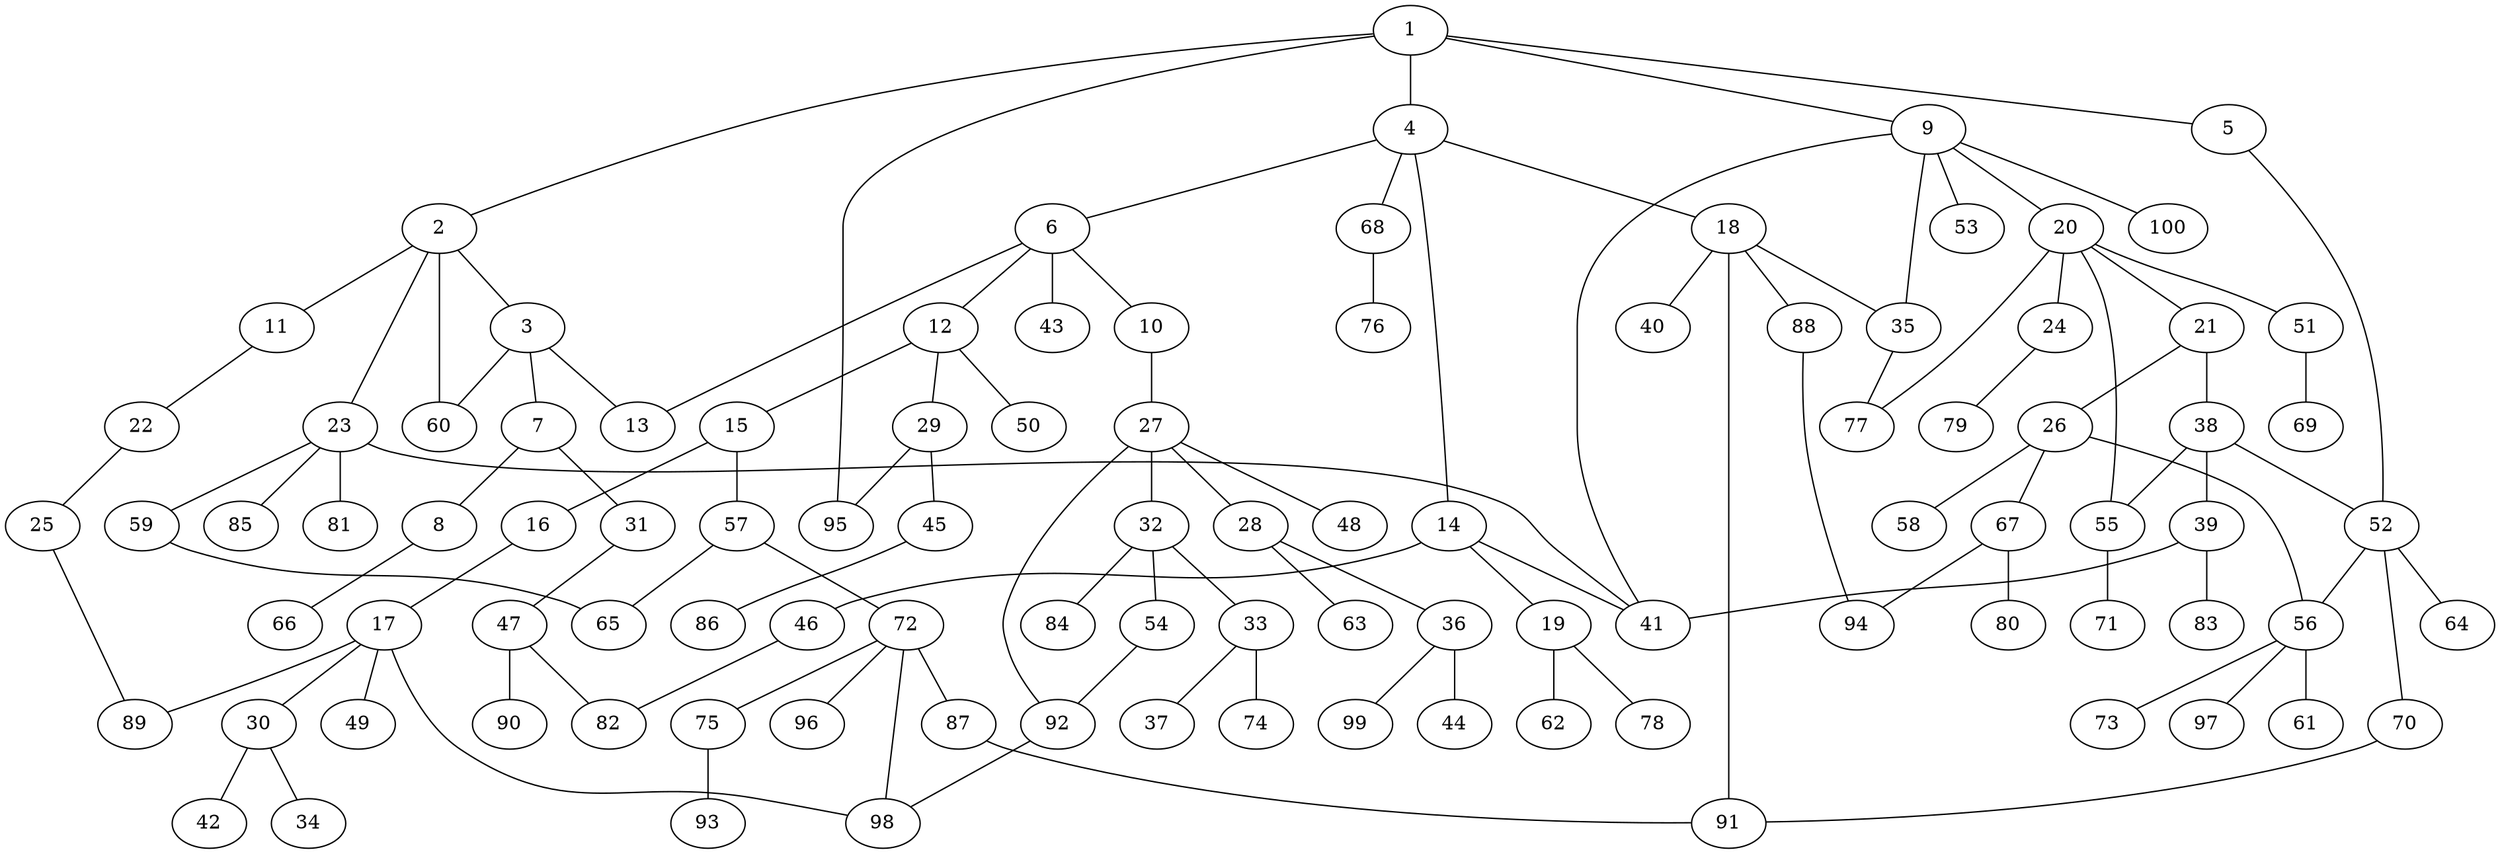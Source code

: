 graph graphname {1--2
1--4
1--5
1--9
1--95
2--3
2--11
2--23
2--60
3--7
3--13
3--60
4--6
4--14
4--18
4--68
5--52
6--10
6--12
6--13
6--43
7--8
7--31
8--66
9--20
9--35
9--41
9--53
9--100
10--27
11--22
12--15
12--29
12--50
14--19
14--41
14--46
15--16
15--57
16--17
17--30
17--49
17--89
17--98
18--35
18--40
18--88
18--91
19--62
19--78
20--21
20--24
20--51
20--55
20--77
21--26
21--38
22--25
23--41
23--59
23--81
23--85
24--79
25--89
26--56
26--58
26--67
27--28
27--32
27--48
27--92
28--36
28--63
29--45
29--95
30--34
30--42
31--47
32--33
32--54
32--84
33--37
33--74
35--77
36--44
36--99
38--39
38--52
38--55
39--41
39--83
45--86
46--82
47--82
47--90
51--69
52--56
52--64
52--70
54--92
55--71
56--61
56--73
56--97
57--65
57--72
59--65
67--80
67--94
68--76
70--91
72--75
72--87
72--96
72--98
75--93
87--91
88--94
92--98
}